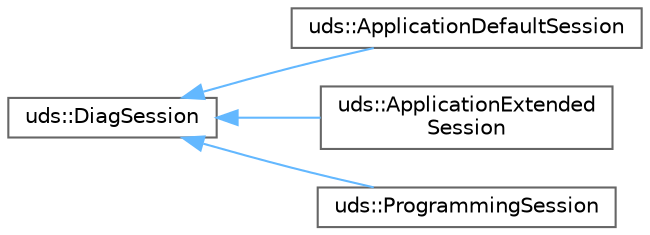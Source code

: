 digraph "Graphical Class Hierarchy"
{
 // LATEX_PDF_SIZE
  bgcolor="transparent";
  edge [fontname=Helvetica,fontsize=10,labelfontname=Helvetica,labelfontsize=10];
  node [fontname=Helvetica,fontsize=10,shape=box,height=0.2,width=0.4];
  rankdir="LR";
  Node0 [id="Node000000",label="uds::DiagSession",height=0.2,width=0.4,color="grey40", fillcolor="white", style="filled",URL="$d4/d35/classuds_1_1DiagSession.html",tooltip=" "];
  Node0 -> Node1 [id="edge248_Node000000_Node000001",dir="back",color="steelblue1",style="solid",tooltip=" "];
  Node1 [id="Node000001",label="uds::ApplicationDefaultSession",height=0.2,width=0.4,color="grey40", fillcolor="white", style="filled",URL="$db/d99/classuds_1_1ApplicationDefaultSession.html",tooltip=" "];
  Node0 -> Node2 [id="edge249_Node000000_Node000002",dir="back",color="steelblue1",style="solid",tooltip=" "];
  Node2 [id="Node000002",label="uds::ApplicationExtended\lSession",height=0.2,width=0.4,color="grey40", fillcolor="white", style="filled",URL="$db/d8c/classuds_1_1ApplicationExtendedSession.html",tooltip=" "];
  Node0 -> Node3 [id="edge250_Node000000_Node000003",dir="back",color="steelblue1",style="solid",tooltip=" "];
  Node3 [id="Node000003",label="uds::ProgrammingSession",height=0.2,width=0.4,color="grey40", fillcolor="white", style="filled",URL="$d1/d53/classuds_1_1ProgrammingSession.html",tooltip=" "];
}
